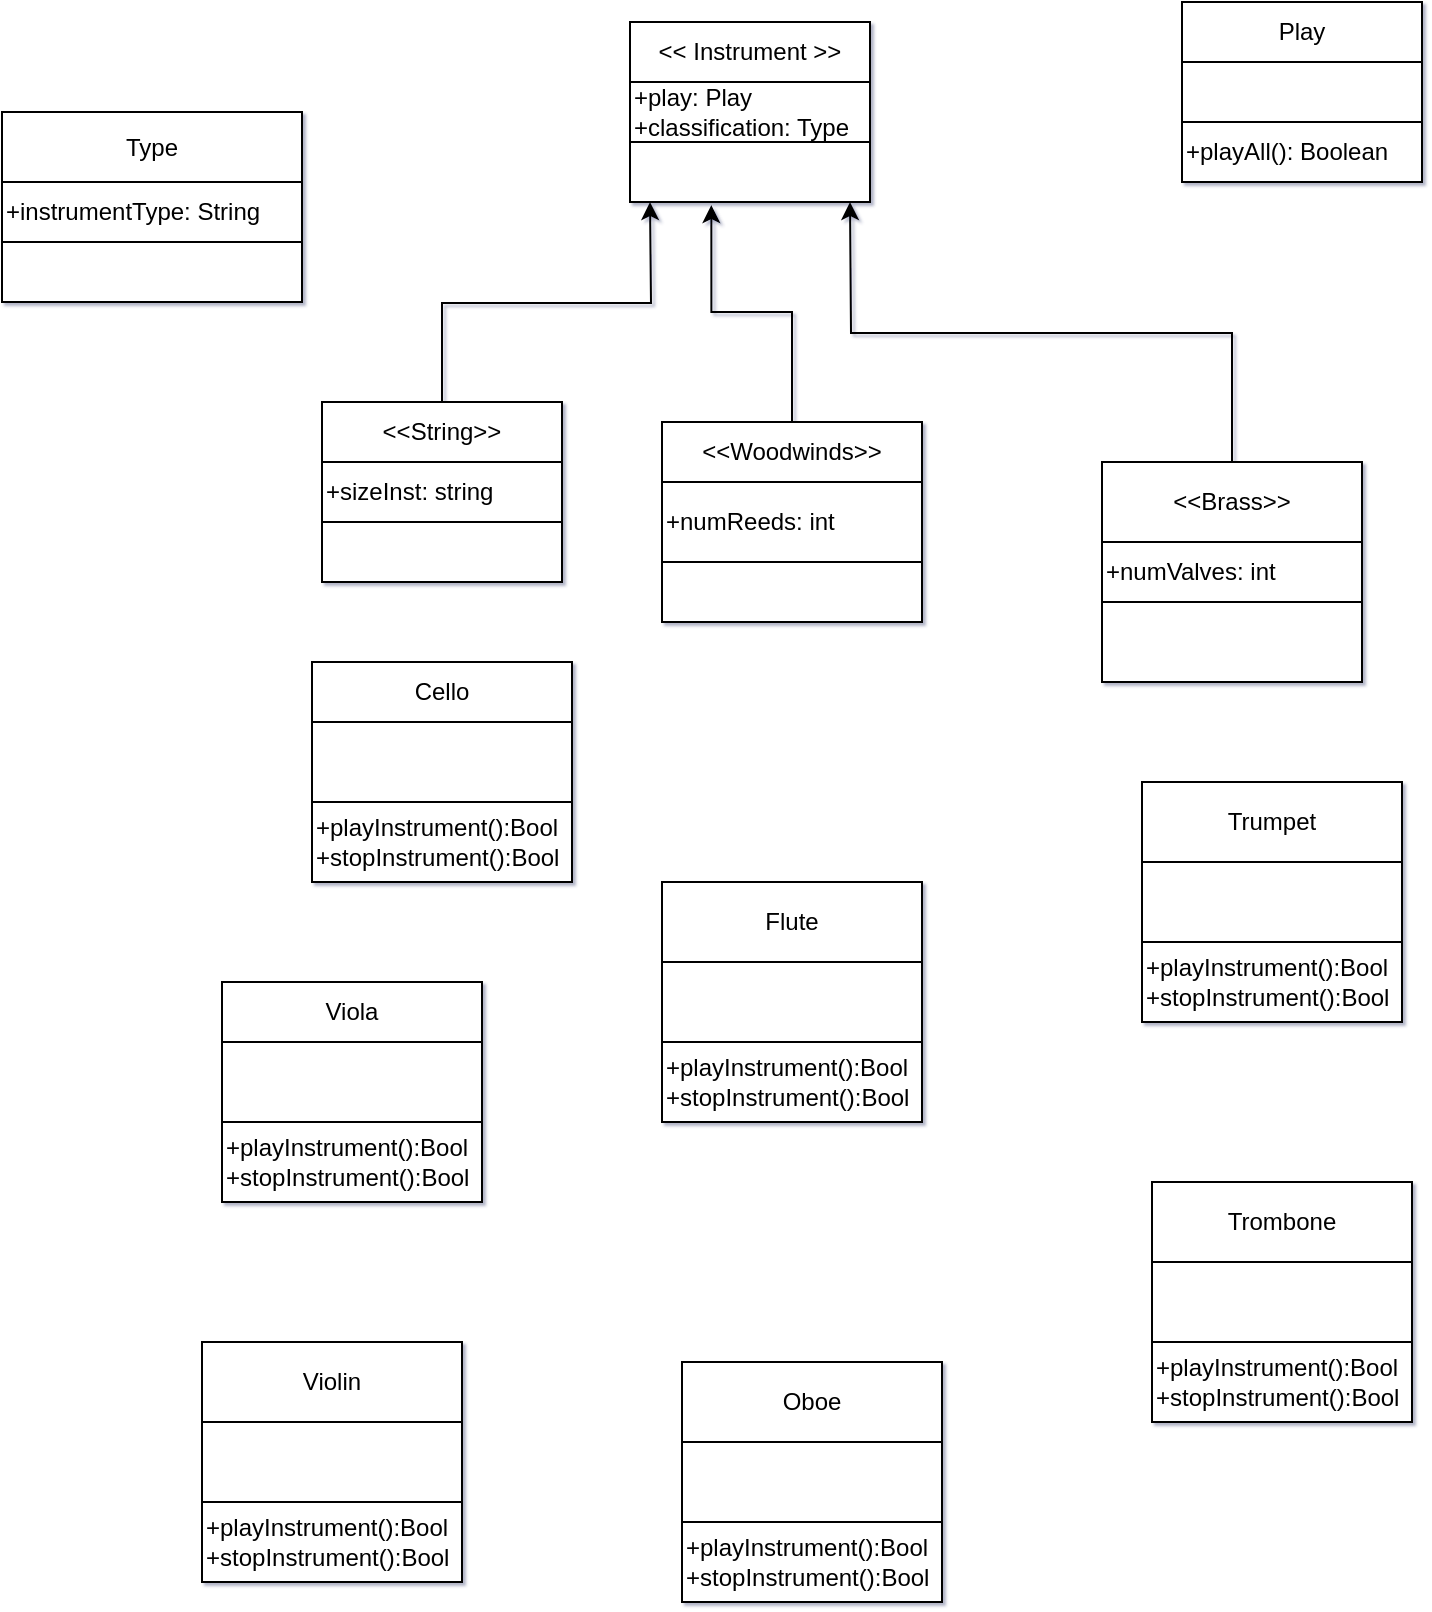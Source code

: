 <mxfile version="15.5.0" type="github">
  <diagram id="C5RBs43oDa-KdzZeNtuy" name="Page-1">
    <mxGraphModel dx="2037" dy="1134" grid="1" gridSize="10" guides="1" tooltips="1" connect="1" arrows="1" fold="1" page="1" pageScale="1" pageWidth="827" pageHeight="1169" math="0" shadow="1">
      <root>
        <mxCell id="WIyWlLk6GJQsqaUBKTNV-0" />
        <mxCell id="WIyWlLk6GJQsqaUBKTNV-1" parent="WIyWlLk6GJQsqaUBKTNV-0" />
        <mxCell id="0b9VVzX_pEQ83UHBqS1w-0" value="&amp;lt;&amp;lt; Instrument &amp;gt;&amp;gt;" style="rounded=0;whiteSpace=wrap;html=1;" parent="WIyWlLk6GJQsqaUBKTNV-1" vertex="1">
          <mxGeometry x="354" y="60" width="120" height="30" as="geometry" />
        </mxCell>
        <mxCell id="0b9VVzX_pEQ83UHBqS1w-1" value="+play: Play&lt;br&gt;+classification: Type&lt;br&gt;" style="rounded=0;whiteSpace=wrap;html=1;align=left;" parent="WIyWlLk6GJQsqaUBKTNV-1" vertex="1">
          <mxGeometry x="354" y="90" width="120" height="30" as="geometry" />
        </mxCell>
        <mxCell id="0b9VVzX_pEQ83UHBqS1w-2" value="" style="rounded=0;whiteSpace=wrap;html=1;align=left;" parent="WIyWlLk6GJQsqaUBKTNV-1" vertex="1">
          <mxGeometry x="354" y="120" width="120" height="30" as="geometry" />
        </mxCell>
        <mxCell id="0b9VVzX_pEQ83UHBqS1w-3" value="Play" style="rounded=0;whiteSpace=wrap;html=1;" parent="WIyWlLk6GJQsqaUBKTNV-1" vertex="1">
          <mxGeometry x="630" y="50" width="120" height="30" as="geometry" />
        </mxCell>
        <mxCell id="0b9VVzX_pEQ83UHBqS1w-4" value="" style="rounded=0;whiteSpace=wrap;html=1;" parent="WIyWlLk6GJQsqaUBKTNV-1" vertex="1">
          <mxGeometry x="630" y="80" width="120" height="30" as="geometry" />
        </mxCell>
        <mxCell id="0b9VVzX_pEQ83UHBqS1w-5" value="+playAll(): Boolean" style="rounded=0;whiteSpace=wrap;html=1;align=left;" parent="WIyWlLk6GJQsqaUBKTNV-1" vertex="1">
          <mxGeometry x="630" y="110" width="120" height="30" as="geometry" />
        </mxCell>
        <mxCell id="0b9VVzX_pEQ83UHBqS1w-6" value="Type" style="rounded=0;whiteSpace=wrap;html=1;" parent="WIyWlLk6GJQsqaUBKTNV-1" vertex="1">
          <mxGeometry x="40" y="105" width="150" height="35" as="geometry" />
        </mxCell>
        <mxCell id="0b9VVzX_pEQ83UHBqS1w-7" value="+instrumentType: String" style="rounded=0;whiteSpace=wrap;html=1;align=left;" parent="WIyWlLk6GJQsqaUBKTNV-1" vertex="1">
          <mxGeometry x="40" y="140" width="150" height="30" as="geometry" />
        </mxCell>
        <mxCell id="0b9VVzX_pEQ83UHBqS1w-8" value="" style="rounded=0;whiteSpace=wrap;html=1;" parent="WIyWlLk6GJQsqaUBKTNV-1" vertex="1">
          <mxGeometry x="40" y="170" width="150" height="30" as="geometry" />
        </mxCell>
        <mxCell id="0b9VVzX_pEQ83UHBqS1w-9" value="&amp;lt;&amp;lt;String&amp;gt;&amp;gt;" style="rounded=0;whiteSpace=wrap;html=1;" parent="WIyWlLk6GJQsqaUBKTNV-1" vertex="1">
          <mxGeometry x="200" y="250" width="120" height="30" as="geometry" />
        </mxCell>
        <mxCell id="0b9VVzX_pEQ83UHBqS1w-10" value="+sizeInst: string" style="rounded=0;whiteSpace=wrap;html=1;align=left;" parent="WIyWlLk6GJQsqaUBKTNV-1" vertex="1">
          <mxGeometry x="200" y="280" width="120" height="30" as="geometry" />
        </mxCell>
        <mxCell id="0b9VVzX_pEQ83UHBqS1w-12" value="" style="endArrow=classic;html=1;rounded=0;edgeStyle=orthogonalEdgeStyle;exitX=0.5;exitY=0;exitDx=0;exitDy=0;entryX=0.5;entryY=1;entryDx=0;entryDy=0;" parent="WIyWlLk6GJQsqaUBKTNV-1" source="0b9VVzX_pEQ83UHBqS1w-9" edge="1">
          <mxGeometry width="50" height="50" relative="1" as="geometry">
            <mxPoint x="250" y="230" as="sourcePoint" />
            <mxPoint x="364" y="150" as="targetPoint" />
          </mxGeometry>
        </mxCell>
        <mxCell id="0b9VVzX_pEQ83UHBqS1w-13" value="Cello" style="rounded=0;whiteSpace=wrap;html=1;" parent="WIyWlLk6GJQsqaUBKTNV-1" vertex="1">
          <mxGeometry x="195" y="380" width="130" height="30" as="geometry" />
        </mxCell>
        <mxCell id="0b9VVzX_pEQ83UHBqS1w-15" value="Viola" style="rounded=0;whiteSpace=wrap;html=1;" parent="WIyWlLk6GJQsqaUBKTNV-1" vertex="1">
          <mxGeometry x="160" y="540" width="120" height="30" as="geometry" />
        </mxCell>
        <mxCell id="0b9VVzX_pEQ83UHBqS1w-16" value="" style="rounded=0;whiteSpace=wrap;html=1;" parent="WIyWlLk6GJQsqaUBKTNV-1" vertex="1">
          <mxGeometry x="195" y="410" width="130" height="40" as="geometry" />
        </mxCell>
        <mxCell id="0b9VVzX_pEQ83UHBqS1w-17" value="" style="rounded=0;whiteSpace=wrap;html=1;align=left;" parent="WIyWlLk6GJQsqaUBKTNV-1" vertex="1">
          <mxGeometry x="200" y="310" width="120" height="30" as="geometry" />
        </mxCell>
        <mxCell id="0b9VVzX_pEQ83UHBqS1w-18" value="+playInstrument():Bool&lt;br&gt;+stopInstrument():Bool" style="rounded=0;whiteSpace=wrap;html=1;align=left;" parent="WIyWlLk6GJQsqaUBKTNV-1" vertex="1">
          <mxGeometry x="195" y="450" width="130" height="40" as="geometry" />
        </mxCell>
        <mxCell id="0b9VVzX_pEQ83UHBqS1w-19" value="" style="rounded=0;whiteSpace=wrap;html=1;align=left;" parent="WIyWlLk6GJQsqaUBKTNV-1" vertex="1">
          <mxGeometry x="160" y="570" width="120" height="35" as="geometry" />
        </mxCell>
        <mxCell id="0b9VVzX_pEQ83UHBqS1w-20" value="+" style="rounded=0;whiteSpace=wrap;html=1;align=left;" parent="WIyWlLk6GJQsqaUBKTNV-1" vertex="1">
          <mxGeometry x="160" y="605" width="120" height="40" as="geometry" />
        </mxCell>
        <mxCell id="0b9VVzX_pEQ83UHBqS1w-23" value="&amp;lt;&amp;lt;Woodwinds&amp;gt;&amp;gt;" style="rounded=0;whiteSpace=wrap;html=1;align=center;" parent="WIyWlLk6GJQsqaUBKTNV-1" vertex="1">
          <mxGeometry x="370" y="260" width="130" height="30" as="geometry" />
        </mxCell>
        <mxCell id="0b9VVzX_pEQ83UHBqS1w-24" value="" style="endArrow=classic;html=1;rounded=0;edgeStyle=orthogonalEdgeStyle;exitX=0.5;exitY=0;exitDx=0;exitDy=0;entryX=0.339;entryY=1.052;entryDx=0;entryDy=0;entryPerimeter=0;" parent="WIyWlLk6GJQsqaUBKTNV-1" source="0b9VVzX_pEQ83UHBqS1w-23" target="0b9VVzX_pEQ83UHBqS1w-2" edge="1">
          <mxGeometry width="50" height="50" relative="1" as="geometry">
            <mxPoint x="360" y="200" as="sourcePoint" />
            <mxPoint x="400" y="190" as="targetPoint" />
          </mxGeometry>
        </mxCell>
        <mxCell id="0b9VVzX_pEQ83UHBqS1w-25" value="+numReeds: int" style="rounded=0;whiteSpace=wrap;html=1;align=left;" parent="WIyWlLk6GJQsqaUBKTNV-1" vertex="1">
          <mxGeometry x="370" y="290" width="130" height="40" as="geometry" />
        </mxCell>
        <mxCell id="0b9VVzX_pEQ83UHBqS1w-26" value="" style="rounded=0;whiteSpace=wrap;html=1;align=center;" parent="WIyWlLk6GJQsqaUBKTNV-1" vertex="1">
          <mxGeometry x="370" y="330" width="130" height="30" as="geometry" />
        </mxCell>
        <mxCell id="0b9VVzX_pEQ83UHBqS1w-28" value="Flute" style="rounded=0;whiteSpace=wrap;html=1;align=center;" parent="WIyWlLk6GJQsqaUBKTNV-1" vertex="1">
          <mxGeometry x="370" y="490" width="130" height="40" as="geometry" />
        </mxCell>
        <mxCell id="0b9VVzX_pEQ83UHBqS1w-30" value="&amp;lt;&amp;lt;Brass&amp;gt;&amp;gt;" style="rounded=0;whiteSpace=wrap;html=1;align=center;" parent="WIyWlLk6GJQsqaUBKTNV-1" vertex="1">
          <mxGeometry x="590" y="280" width="130" height="40" as="geometry" />
        </mxCell>
        <mxCell id="0b9VVzX_pEQ83UHBqS1w-31" value="" style="endArrow=classic;html=1;rounded=0;edgeStyle=orthogonalEdgeStyle;exitX=0.5;exitY=0;exitDx=0;exitDy=0;" parent="WIyWlLk6GJQsqaUBKTNV-1" source="0b9VVzX_pEQ83UHBqS1w-30" edge="1">
          <mxGeometry width="50" height="50" relative="1" as="geometry">
            <mxPoint x="414" y="200" as="sourcePoint" />
            <mxPoint x="464" y="150" as="targetPoint" />
          </mxGeometry>
        </mxCell>
        <mxCell id="0b9VVzX_pEQ83UHBqS1w-34" value="" style="rounded=0;whiteSpace=wrap;html=1;align=center;" parent="WIyWlLk6GJQsqaUBKTNV-1" vertex="1">
          <mxGeometry x="370" y="530" width="130" height="40" as="geometry" />
        </mxCell>
        <mxCell id="0b9VVzX_pEQ83UHBqS1w-35" value="+" style="rounded=0;whiteSpace=wrap;html=1;align=left;" parent="WIyWlLk6GJQsqaUBKTNV-1" vertex="1">
          <mxGeometry x="370" y="570" width="130" height="40" as="geometry" />
        </mxCell>
        <mxCell id="0b9VVzX_pEQ83UHBqS1w-38" value="+numValves: int" style="rounded=0;whiteSpace=wrap;html=1;align=left;" parent="WIyWlLk6GJQsqaUBKTNV-1" vertex="1">
          <mxGeometry x="590" y="320" width="130" height="30" as="geometry" />
        </mxCell>
        <mxCell id="0b9VVzX_pEQ83UHBqS1w-39" value="" style="rounded=0;whiteSpace=wrap;html=1;align=center;" parent="WIyWlLk6GJQsqaUBKTNV-1" vertex="1">
          <mxGeometry x="590" y="350" width="130" height="40" as="geometry" />
        </mxCell>
        <mxCell id="ZV2NlYh3LcXkCecuLBnn-0" value="Viola" style="rounded=0;whiteSpace=wrap;html=1;" vertex="1" parent="WIyWlLk6GJQsqaUBKTNV-1">
          <mxGeometry x="150" y="540" width="130" height="30" as="geometry" />
        </mxCell>
        <mxCell id="ZV2NlYh3LcXkCecuLBnn-1" value="" style="rounded=0;whiteSpace=wrap;html=1;" vertex="1" parent="WIyWlLk6GJQsqaUBKTNV-1">
          <mxGeometry x="150" y="570" width="130" height="40" as="geometry" />
        </mxCell>
        <mxCell id="ZV2NlYh3LcXkCecuLBnn-2" value="+playInstrument():Bool&lt;br&gt;+stopInstrument():Bool" style="rounded=0;whiteSpace=wrap;html=1;align=left;" vertex="1" parent="WIyWlLk6GJQsqaUBKTNV-1">
          <mxGeometry x="150" y="610" width="130" height="40" as="geometry" />
        </mxCell>
        <mxCell id="ZV2NlYh3LcXkCecuLBnn-3" value="Viola" style="rounded=0;whiteSpace=wrap;html=1;" vertex="1" parent="WIyWlLk6GJQsqaUBKTNV-1">
          <mxGeometry x="380" y="500" width="120" height="30" as="geometry" />
        </mxCell>
        <mxCell id="ZV2NlYh3LcXkCecuLBnn-4" value="" style="rounded=0;whiteSpace=wrap;html=1;align=left;" vertex="1" parent="WIyWlLk6GJQsqaUBKTNV-1">
          <mxGeometry x="380" y="530" width="120" height="35" as="geometry" />
        </mxCell>
        <mxCell id="ZV2NlYh3LcXkCecuLBnn-5" value="+" style="rounded=0;whiteSpace=wrap;html=1;align=left;" vertex="1" parent="WIyWlLk6GJQsqaUBKTNV-1">
          <mxGeometry x="380" y="565" width="120" height="40" as="geometry" />
        </mxCell>
        <mxCell id="ZV2NlYh3LcXkCecuLBnn-6" value="Flute" style="rounded=0;whiteSpace=wrap;html=1;" vertex="1" parent="WIyWlLk6GJQsqaUBKTNV-1">
          <mxGeometry x="370" y="490" width="130" height="40" as="geometry" />
        </mxCell>
        <mxCell id="ZV2NlYh3LcXkCecuLBnn-7" value="" style="rounded=0;whiteSpace=wrap;html=1;" vertex="1" parent="WIyWlLk6GJQsqaUBKTNV-1">
          <mxGeometry x="370" y="530" width="130" height="40" as="geometry" />
        </mxCell>
        <mxCell id="ZV2NlYh3LcXkCecuLBnn-8" value="+playInstrument():Bool&lt;br&gt;+stopInstrument():Bool" style="rounded=0;whiteSpace=wrap;html=1;align=left;" vertex="1" parent="WIyWlLk6GJQsqaUBKTNV-1">
          <mxGeometry x="370" y="570" width="130" height="40" as="geometry" />
        </mxCell>
        <mxCell id="ZV2NlYh3LcXkCecuLBnn-15" value="Flute" style="rounded=0;whiteSpace=wrap;html=1;align=center;" vertex="1" parent="WIyWlLk6GJQsqaUBKTNV-1">
          <mxGeometry x="610" y="440" width="130" height="40" as="geometry" />
        </mxCell>
        <mxCell id="ZV2NlYh3LcXkCecuLBnn-16" value="" style="rounded=0;whiteSpace=wrap;html=1;align=center;" vertex="1" parent="WIyWlLk6GJQsqaUBKTNV-1">
          <mxGeometry x="610" y="480" width="130" height="40" as="geometry" />
        </mxCell>
        <mxCell id="ZV2NlYh3LcXkCecuLBnn-17" value="+" style="rounded=0;whiteSpace=wrap;html=1;align=left;" vertex="1" parent="WIyWlLk6GJQsqaUBKTNV-1">
          <mxGeometry x="610" y="520" width="130" height="40" as="geometry" />
        </mxCell>
        <mxCell id="ZV2NlYh3LcXkCecuLBnn-18" value="Viola" style="rounded=0;whiteSpace=wrap;html=1;" vertex="1" parent="WIyWlLk6GJQsqaUBKTNV-1">
          <mxGeometry x="620" y="450" width="120" height="30" as="geometry" />
        </mxCell>
        <mxCell id="ZV2NlYh3LcXkCecuLBnn-19" value="" style="rounded=0;whiteSpace=wrap;html=1;align=left;" vertex="1" parent="WIyWlLk6GJQsqaUBKTNV-1">
          <mxGeometry x="620" y="480" width="120" height="35" as="geometry" />
        </mxCell>
        <mxCell id="ZV2NlYh3LcXkCecuLBnn-20" value="+" style="rounded=0;whiteSpace=wrap;html=1;align=left;" vertex="1" parent="WIyWlLk6GJQsqaUBKTNV-1">
          <mxGeometry x="620" y="515" width="120" height="40" as="geometry" />
        </mxCell>
        <mxCell id="ZV2NlYh3LcXkCecuLBnn-21" value="Trumpet" style="rounded=0;whiteSpace=wrap;html=1;" vertex="1" parent="WIyWlLk6GJQsqaUBKTNV-1">
          <mxGeometry x="610" y="440" width="130" height="40" as="geometry" />
        </mxCell>
        <mxCell id="ZV2NlYh3LcXkCecuLBnn-22" value="" style="rounded=0;whiteSpace=wrap;html=1;" vertex="1" parent="WIyWlLk6GJQsqaUBKTNV-1">
          <mxGeometry x="610" y="480" width="130" height="40" as="geometry" />
        </mxCell>
        <mxCell id="ZV2NlYh3LcXkCecuLBnn-23" value="+playInstrument():Bool&lt;br&gt;+stopInstrument():Bool" style="rounded=0;whiteSpace=wrap;html=1;align=left;" vertex="1" parent="WIyWlLk6GJQsqaUBKTNV-1">
          <mxGeometry x="610" y="520" width="130" height="40" as="geometry" />
        </mxCell>
        <mxCell id="ZV2NlYh3LcXkCecuLBnn-33" value="Flute" style="rounded=0;whiteSpace=wrap;html=1;align=center;" vertex="1" parent="WIyWlLk6GJQsqaUBKTNV-1">
          <mxGeometry x="380" y="730" width="130" height="40" as="geometry" />
        </mxCell>
        <mxCell id="ZV2NlYh3LcXkCecuLBnn-34" value="" style="rounded=0;whiteSpace=wrap;html=1;align=center;" vertex="1" parent="WIyWlLk6GJQsqaUBKTNV-1">
          <mxGeometry x="380" y="770" width="130" height="40" as="geometry" />
        </mxCell>
        <mxCell id="ZV2NlYh3LcXkCecuLBnn-35" value="+" style="rounded=0;whiteSpace=wrap;html=1;align=left;" vertex="1" parent="WIyWlLk6GJQsqaUBKTNV-1">
          <mxGeometry x="380" y="810" width="130" height="40" as="geometry" />
        </mxCell>
        <mxCell id="ZV2NlYh3LcXkCecuLBnn-36" value="Viola" style="rounded=0;whiteSpace=wrap;html=1;" vertex="1" parent="WIyWlLk6GJQsqaUBKTNV-1">
          <mxGeometry x="390" y="740" width="120" height="30" as="geometry" />
        </mxCell>
        <mxCell id="ZV2NlYh3LcXkCecuLBnn-37" value="" style="rounded=0;whiteSpace=wrap;html=1;align=left;" vertex="1" parent="WIyWlLk6GJQsqaUBKTNV-1">
          <mxGeometry x="390" y="770" width="120" height="35" as="geometry" />
        </mxCell>
        <mxCell id="ZV2NlYh3LcXkCecuLBnn-38" value="+" style="rounded=0;whiteSpace=wrap;html=1;align=left;" vertex="1" parent="WIyWlLk6GJQsqaUBKTNV-1">
          <mxGeometry x="390" y="805" width="120" height="40" as="geometry" />
        </mxCell>
        <mxCell id="ZV2NlYh3LcXkCecuLBnn-39" value="Oboe" style="rounded=0;whiteSpace=wrap;html=1;" vertex="1" parent="WIyWlLk6GJQsqaUBKTNV-1">
          <mxGeometry x="380" y="730" width="130" height="40" as="geometry" />
        </mxCell>
        <mxCell id="ZV2NlYh3LcXkCecuLBnn-40" value="" style="rounded=0;whiteSpace=wrap;html=1;" vertex="1" parent="WIyWlLk6GJQsqaUBKTNV-1">
          <mxGeometry x="380" y="770" width="130" height="40" as="geometry" />
        </mxCell>
        <mxCell id="ZV2NlYh3LcXkCecuLBnn-41" value="+playInstrument():Bool&lt;br&gt;+stopInstrument():Bool" style="rounded=0;whiteSpace=wrap;html=1;align=left;" vertex="1" parent="WIyWlLk6GJQsqaUBKTNV-1">
          <mxGeometry x="380" y="810" width="130" height="40" as="geometry" />
        </mxCell>
        <mxCell id="ZV2NlYh3LcXkCecuLBnn-42" value="Flute" style="rounded=0;whiteSpace=wrap;html=1;align=center;" vertex="1" parent="WIyWlLk6GJQsqaUBKTNV-1">
          <mxGeometry x="140" y="720" width="130" height="40" as="geometry" />
        </mxCell>
        <mxCell id="ZV2NlYh3LcXkCecuLBnn-43" value="" style="rounded=0;whiteSpace=wrap;html=1;align=center;" vertex="1" parent="WIyWlLk6GJQsqaUBKTNV-1">
          <mxGeometry x="140" y="760" width="130" height="40" as="geometry" />
        </mxCell>
        <mxCell id="ZV2NlYh3LcXkCecuLBnn-44" value="+" style="rounded=0;whiteSpace=wrap;html=1;align=left;" vertex="1" parent="WIyWlLk6GJQsqaUBKTNV-1">
          <mxGeometry x="140" y="800" width="130" height="40" as="geometry" />
        </mxCell>
        <mxCell id="ZV2NlYh3LcXkCecuLBnn-45" value="Viola" style="rounded=0;whiteSpace=wrap;html=1;" vertex="1" parent="WIyWlLk6GJQsqaUBKTNV-1">
          <mxGeometry x="150" y="730" width="120" height="30" as="geometry" />
        </mxCell>
        <mxCell id="ZV2NlYh3LcXkCecuLBnn-46" value="" style="rounded=0;whiteSpace=wrap;html=1;align=left;" vertex="1" parent="WIyWlLk6GJQsqaUBKTNV-1">
          <mxGeometry x="150" y="760" width="120" height="35" as="geometry" />
        </mxCell>
        <mxCell id="ZV2NlYh3LcXkCecuLBnn-47" value="+" style="rounded=0;whiteSpace=wrap;html=1;align=left;" vertex="1" parent="WIyWlLk6GJQsqaUBKTNV-1">
          <mxGeometry x="150" y="795" width="120" height="40" as="geometry" />
        </mxCell>
        <mxCell id="ZV2NlYh3LcXkCecuLBnn-48" value="Violin" style="rounded=0;whiteSpace=wrap;html=1;" vertex="1" parent="WIyWlLk6GJQsqaUBKTNV-1">
          <mxGeometry x="140" y="720" width="130" height="40" as="geometry" />
        </mxCell>
        <mxCell id="ZV2NlYh3LcXkCecuLBnn-49" value="" style="rounded=0;whiteSpace=wrap;html=1;" vertex="1" parent="WIyWlLk6GJQsqaUBKTNV-1">
          <mxGeometry x="140" y="760" width="130" height="40" as="geometry" />
        </mxCell>
        <mxCell id="ZV2NlYh3LcXkCecuLBnn-50" value="+playInstrument():Bool&lt;br&gt;+stopInstrument():Bool" style="rounded=0;whiteSpace=wrap;html=1;align=left;" vertex="1" parent="WIyWlLk6GJQsqaUBKTNV-1">
          <mxGeometry x="140" y="800" width="130" height="40" as="geometry" />
        </mxCell>
        <mxCell id="ZV2NlYh3LcXkCecuLBnn-51" value="Flute" style="rounded=0;whiteSpace=wrap;html=1;align=center;" vertex="1" parent="WIyWlLk6GJQsqaUBKTNV-1">
          <mxGeometry x="615" y="640" width="130" height="40" as="geometry" />
        </mxCell>
        <mxCell id="ZV2NlYh3LcXkCecuLBnn-52" value="" style="rounded=0;whiteSpace=wrap;html=1;align=center;" vertex="1" parent="WIyWlLk6GJQsqaUBKTNV-1">
          <mxGeometry x="615" y="680" width="130" height="40" as="geometry" />
        </mxCell>
        <mxCell id="ZV2NlYh3LcXkCecuLBnn-53" value="+" style="rounded=0;whiteSpace=wrap;html=1;align=left;" vertex="1" parent="WIyWlLk6GJQsqaUBKTNV-1">
          <mxGeometry x="615" y="720" width="130" height="40" as="geometry" />
        </mxCell>
        <mxCell id="ZV2NlYh3LcXkCecuLBnn-54" value="Viola" style="rounded=0;whiteSpace=wrap;html=1;" vertex="1" parent="WIyWlLk6GJQsqaUBKTNV-1">
          <mxGeometry x="625" y="650" width="120" height="30" as="geometry" />
        </mxCell>
        <mxCell id="ZV2NlYh3LcXkCecuLBnn-55" value="" style="rounded=0;whiteSpace=wrap;html=1;align=left;" vertex="1" parent="WIyWlLk6GJQsqaUBKTNV-1">
          <mxGeometry x="625" y="680" width="120" height="35" as="geometry" />
        </mxCell>
        <mxCell id="ZV2NlYh3LcXkCecuLBnn-56" value="+" style="rounded=0;whiteSpace=wrap;html=1;align=left;" vertex="1" parent="WIyWlLk6GJQsqaUBKTNV-1">
          <mxGeometry x="625" y="715" width="120" height="40" as="geometry" />
        </mxCell>
        <mxCell id="ZV2NlYh3LcXkCecuLBnn-57" value="Trombone" style="rounded=0;whiteSpace=wrap;html=1;" vertex="1" parent="WIyWlLk6GJQsqaUBKTNV-1">
          <mxGeometry x="615" y="640" width="130" height="40" as="geometry" />
        </mxCell>
        <mxCell id="ZV2NlYh3LcXkCecuLBnn-58" value="" style="rounded=0;whiteSpace=wrap;html=1;" vertex="1" parent="WIyWlLk6GJQsqaUBKTNV-1">
          <mxGeometry x="615" y="680" width="130" height="40" as="geometry" />
        </mxCell>
        <mxCell id="ZV2NlYh3LcXkCecuLBnn-59" value="+playInstrument():Bool&lt;br&gt;+stopInstrument():Bool" style="rounded=0;whiteSpace=wrap;html=1;align=left;" vertex="1" parent="WIyWlLk6GJQsqaUBKTNV-1">
          <mxGeometry x="615" y="720" width="130" height="40" as="geometry" />
        </mxCell>
      </root>
    </mxGraphModel>
  </diagram>
</mxfile>
